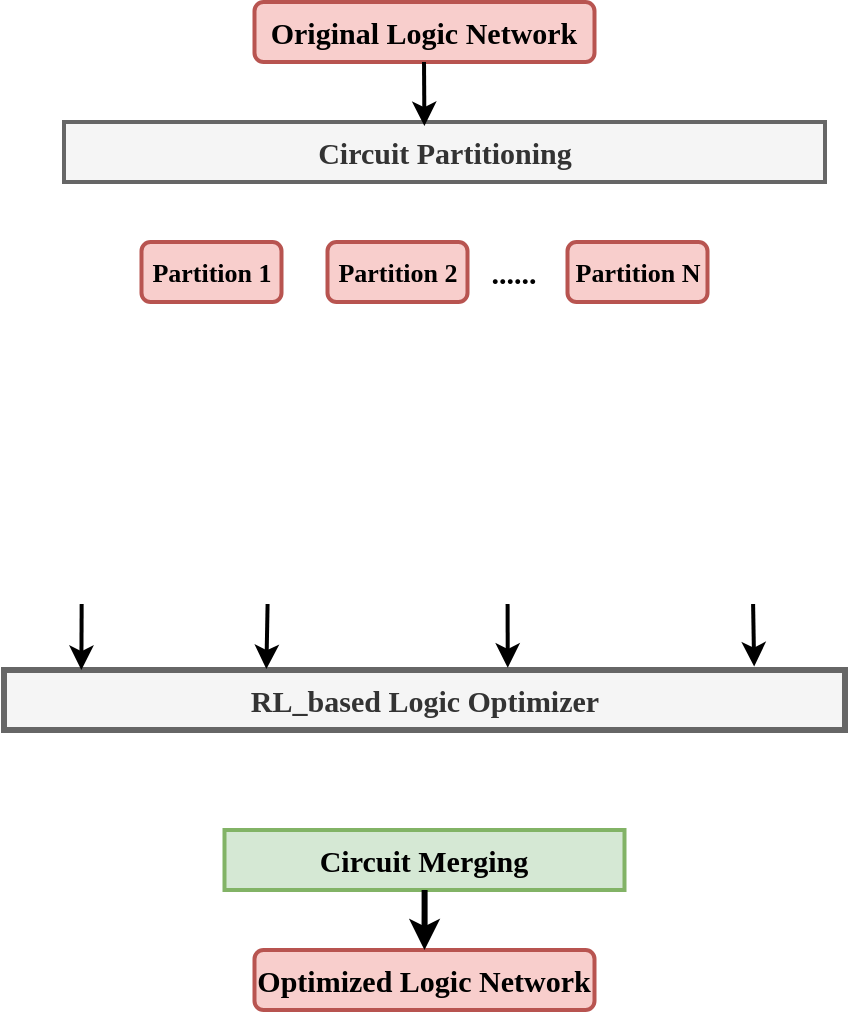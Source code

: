 <mxfile version="23.1.1" type="github">
  <diagram name="第 1 页" id="tdUGsxC5FgH-5Bn04mV0">
    <mxGraphModel dx="1922" dy="520" grid="1" gridSize="10" guides="1" tooltips="1" connect="1" arrows="1" fold="1" page="1" pageScale="1" pageWidth="500" pageHeight="600" math="0" shadow="0">
      <root>
        <mxCell id="0" />
        <mxCell id="1" parent="0" />
        <mxCell id="MbMatcD9Ed3aydyTDUXC-10" value="&lt;font face=&quot;Times New Roman&quot; style=&quot;font-size: 15px;&quot;&gt;Original Logic Network&lt;/font&gt;" style="rounded=1;whiteSpace=wrap;html=1;fillColor=#f8cecc;strokeColor=#b85450;fontStyle=1;fontSize=15;strokeWidth=2;" vertex="1" parent="1">
          <mxGeometry x="-584.75" y="40" width="170" height="30" as="geometry" />
        </mxCell>
        <mxCell id="MbMatcD9Ed3aydyTDUXC-20" value="&lt;font face=&quot;Times New Roman&quot; style=&quot;font-size: 15px;&quot;&gt;RL_based Logic Optimizer&lt;/font&gt;" style="rounded=0;whiteSpace=wrap;html=1;fillColor=#f5f5f5;strokeColor=#666666;fontColor=#333333;fontStyle=1;fontSize=15;strokeWidth=3;" vertex="1" parent="1">
          <mxGeometry x="-710" y="374" width="420.5" height="30" as="geometry" />
        </mxCell>
        <mxCell id="MbMatcD9Ed3aydyTDUXC-21" style="edgeStyle=orthogonalEdgeStyle;rounded=0;orthogonalLoop=1;jettySize=auto;html=1;entryX=0.092;entryY=0;entryDx=0;entryDy=0;entryPerimeter=0;fontStyle=1;fontSize=15;strokeWidth=2;" edge="1" parent="1" target="MbMatcD9Ed3aydyTDUXC-20">
          <mxGeometry relative="1" as="geometry">
            <mxPoint x="-671.172" y="341" as="sourcePoint" />
          </mxGeometry>
        </mxCell>
        <mxCell id="MbMatcD9Ed3aydyTDUXC-22" style="edgeStyle=orthogonalEdgeStyle;rounded=0;orthogonalLoop=1;jettySize=auto;html=1;entryX=0.312;entryY=-0.015;entryDx=0;entryDy=0;entryPerimeter=0;fontStyle=1;fontSize=15;strokeWidth=2;" edge="1" parent="1" target="MbMatcD9Ed3aydyTDUXC-20">
          <mxGeometry relative="1" as="geometry">
            <mxPoint x="-578.207" y="341" as="sourcePoint" />
          </mxGeometry>
        </mxCell>
        <mxCell id="MbMatcD9Ed3aydyTDUXC-23" style="edgeStyle=orthogonalEdgeStyle;rounded=0;orthogonalLoop=1;jettySize=auto;html=1;entryX=0.599;entryY=-0.037;entryDx=0;entryDy=0;entryPerimeter=0;fontStyle=1;fontSize=15;strokeWidth=2;" edge="1" parent="1" target="MbMatcD9Ed3aydyTDUXC-20">
          <mxGeometry relative="1" as="geometry">
            <mxPoint x="-458.207" y="341" as="sourcePoint" />
          </mxGeometry>
        </mxCell>
        <mxCell id="MbMatcD9Ed3aydyTDUXC-24" style="edgeStyle=orthogonalEdgeStyle;rounded=0;orthogonalLoop=1;jettySize=auto;html=1;entryX=0.892;entryY=-0.059;entryDx=0;entryDy=0;entryPerimeter=0;fontStyle=1;fontSize=15;strokeWidth=2;" edge="1" parent="1" target="MbMatcD9Ed3aydyTDUXC-20">
          <mxGeometry relative="1" as="geometry">
            <mxPoint x="-335.448" y="341" as="sourcePoint" />
          </mxGeometry>
        </mxCell>
        <mxCell id="MbMatcD9Ed3aydyTDUXC-25" value="&lt;font face=&quot;Times New Roman&quot; style=&quot;font-size: 15px;&quot;&gt;Circuit Merging&lt;/font&gt;" style="rounded=0;whiteSpace=wrap;html=1;fillColor=#d5e8d4;strokeColor=#82b366;fontStyle=1;fontSize=15;strokeWidth=2;" vertex="1" parent="1">
          <mxGeometry x="-599.75" y="454" width="200" height="30" as="geometry" />
        </mxCell>
        <mxCell id="MbMatcD9Ed3aydyTDUXC-26" value="&lt;font face=&quot;Times New Roman&quot; style=&quot;font-size: 15px;&quot;&gt;Optimized Logic Network&lt;/font&gt;" style="rounded=1;whiteSpace=wrap;html=1;fillColor=#f8cecc;strokeColor=#b85450;fontStyle=1;fontSize=15;strokeWidth=2;" vertex="1" parent="1">
          <mxGeometry x="-584.75" y="514" width="170" height="30" as="geometry" />
        </mxCell>
        <mxCell id="MbMatcD9Ed3aydyTDUXC-27" style="edgeStyle=orthogonalEdgeStyle;rounded=0;orthogonalLoop=1;jettySize=auto;html=1;entryX=0.5;entryY=0;entryDx=0;entryDy=0;fontStyle=1;fontSize=15;strokeWidth=3;" edge="1" parent="1" source="MbMatcD9Ed3aydyTDUXC-25" target="MbMatcD9Ed3aydyTDUXC-26">
          <mxGeometry relative="1" as="geometry" />
        </mxCell>
        <mxCell id="MbMatcD9Ed3aydyTDUXC-28" value="&lt;font face=&quot;Times New Roman&quot; style=&quot;font-size: 15px;&quot;&gt;Circuit Partitioning&lt;/font&gt;" style="rounded=0;whiteSpace=wrap;html=1;fillColor=#f5f5f5;strokeColor=#666666;fontColor=#333333;fontStyle=1;fontSize=15;strokeWidth=2;" vertex="1" parent="1">
          <mxGeometry x="-680" y="100" width="380.5" height="30" as="geometry" />
        </mxCell>
        <mxCell id="MbMatcD9Ed3aydyTDUXC-29" style="edgeStyle=orthogonalEdgeStyle;rounded=0;orthogonalLoop=1;jettySize=auto;html=1;entryX=0.599;entryY=-0.037;entryDx=0;entryDy=0;entryPerimeter=0;fontStyle=1;fontSize=15;strokeWidth=2;" edge="1" parent="1">
          <mxGeometry relative="1" as="geometry">
            <mxPoint x="-499.997" y="70" as="sourcePoint" />
            <mxPoint x="-499.79" y="102" as="targetPoint" />
          </mxGeometry>
        </mxCell>
        <mxCell id="MbMatcD9Ed3aydyTDUXC-30" value="&lt;font face=&quot;Times New Roman&quot; style=&quot;font-size: 13px;&quot;&gt;Partition 1&lt;/font&gt;" style="rounded=1;whiteSpace=wrap;html=1;fillColor=#f8cecc;strokeColor=#b85450;fontStyle=1;fontSize=13;strokeWidth=2;" vertex="1" parent="1">
          <mxGeometry x="-641.25" y="160" width="70" height="30" as="geometry" />
        </mxCell>
        <mxCell id="MbMatcD9Ed3aydyTDUXC-31" value="&lt;font face=&quot;Times New Roman&quot; style=&quot;font-size: 13px;&quot;&gt;Partition 2&lt;/font&gt;" style="rounded=1;whiteSpace=wrap;html=1;fillColor=#f8cecc;strokeColor=#b85450;fontStyle=1;fontSize=13;strokeWidth=2;" vertex="1" parent="1">
          <mxGeometry x="-548.25" y="160" width="70" height="30" as="geometry" />
        </mxCell>
        <mxCell id="MbMatcD9Ed3aydyTDUXC-32" value="&lt;font face=&quot;Times New Roman&quot; style=&quot;font-size: 13px;&quot;&gt;Partition N&lt;/font&gt;" style="rounded=1;whiteSpace=wrap;html=1;fillColor=#f8cecc;strokeColor=#b85450;fontStyle=1;fontSize=13;strokeWidth=2;" vertex="1" parent="1">
          <mxGeometry x="-428.25" y="160" width="70" height="30" as="geometry" />
        </mxCell>
        <mxCell id="MbMatcD9Ed3aydyTDUXC-33" value="&lt;font face=&quot;Times New Roman&quot; style=&quot;font-size: 15px;&quot;&gt;&lt;span style=&quot;font-size: 15px;&quot;&gt;......&lt;/span&gt;&lt;/font&gt;" style="text;html=1;strokeColor=none;fillColor=none;align=center;verticalAlign=middle;whiteSpace=wrap;rounded=0;fontStyle=1;fontSize=15;strokeWidth=3;" vertex="1" parent="1">
          <mxGeometry x="-485.25" y="160" width="60" height="30" as="geometry" />
        </mxCell>
      </root>
    </mxGraphModel>
  </diagram>
</mxfile>
